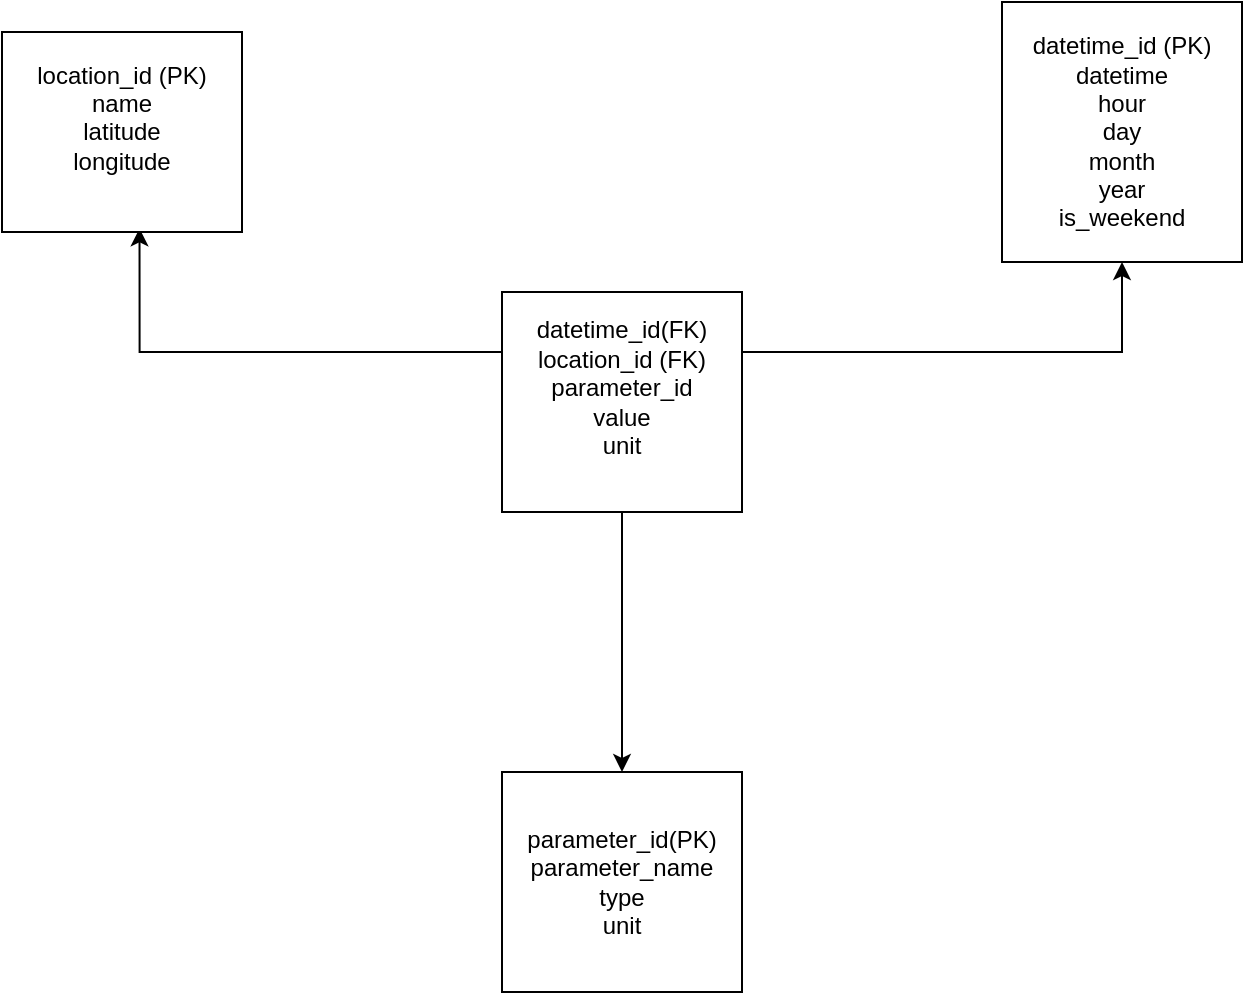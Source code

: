 <mxfile version="26.2.6">
  <diagram name="Page-1" id="wv-yWC4v_q_K-42xPpzR">
    <mxGraphModel dx="1044" dy="596" grid="1" gridSize="10" guides="1" tooltips="1" connect="1" arrows="1" fold="1" page="1" pageScale="1" pageWidth="850" pageHeight="1100" math="0" shadow="0">
      <root>
        <mxCell id="0" />
        <mxCell id="1" parent="0" />
        <mxCell id="UjcJU8ZWNqMab3md5jQs-4" style="edgeStyle=orthogonalEdgeStyle;rounded=0;orthogonalLoop=1;jettySize=auto;html=1;exitX=1;exitY=0.5;exitDx=0;exitDy=0;" edge="1" parent="1" source="UjcJU8ZWNqMab3md5jQs-2" target="UjcJU8ZWNqMab3md5jQs-5">
          <mxGeometry relative="1" as="geometry">
            <mxPoint x="640" y="330" as="targetPoint" />
            <Array as="points">
              <mxPoint x="500" y="330" />
              <mxPoint x="690" y="330" />
            </Array>
          </mxGeometry>
        </mxCell>
        <mxCell id="UjcJU8ZWNqMab3md5jQs-8" style="edgeStyle=orthogonalEdgeStyle;rounded=0;orthogonalLoop=1;jettySize=auto;html=1;entryX=0.573;entryY=0.982;entryDx=0;entryDy=0;entryPerimeter=0;" edge="1" parent="1" source="UjcJU8ZWNqMab3md5jQs-2" target="UjcJU8ZWNqMab3md5jQs-7">
          <mxGeometry relative="1" as="geometry">
            <mxPoint x="200" y="355" as="targetPoint" />
            <Array as="points">
              <mxPoint x="199" y="330" />
            </Array>
          </mxGeometry>
        </mxCell>
        <mxCell id="UjcJU8ZWNqMab3md5jQs-14" style="edgeStyle=orthogonalEdgeStyle;rounded=0;orthogonalLoop=1;jettySize=auto;html=1;" edge="1" parent="1" source="UjcJU8ZWNqMab3md5jQs-2" target="UjcJU8ZWNqMab3md5jQs-10">
          <mxGeometry relative="1" as="geometry" />
        </mxCell>
        <mxCell id="UjcJU8ZWNqMab3md5jQs-2" value="&lt;div&gt;datetime_id(FK)&lt;br&gt;location_id (FK)&lt;/div&gt;&lt;div&gt;parameter_id&lt;/div&gt;&lt;div&gt;value&lt;/div&gt;&lt;div&gt;unit&lt;/div&gt;&lt;div&gt;&lt;div&gt;&lt;br&gt;&lt;/div&gt;&lt;/div&gt;" style="rounded=0;whiteSpace=wrap;html=1;" vertex="1" parent="1">
          <mxGeometry x="380" y="300" width="120" height="110" as="geometry" />
        </mxCell>
        <mxCell id="UjcJU8ZWNqMab3md5jQs-5" value="datetime_id (PK)&lt;div&gt;datetime&lt;br&gt;&lt;div&gt;hour&lt;/div&gt;&lt;div&gt;day&lt;/div&gt;&lt;div&gt;month&lt;/div&gt;&lt;div&gt;year&lt;/div&gt;&lt;div&gt;is_weekend&lt;/div&gt;&lt;/div&gt;" style="rounded=0;whiteSpace=wrap;html=1;" vertex="1" parent="1">
          <mxGeometry x="630" y="155" width="120" height="130" as="geometry" />
        </mxCell>
        <mxCell id="UjcJU8ZWNqMab3md5jQs-7" value="location_id (PK)&lt;div&gt;name&lt;/div&gt;&lt;div&gt;latitude&lt;/div&gt;&lt;div&gt;longitude&lt;/div&gt;&lt;div&gt;&lt;br&gt;&lt;/div&gt;" style="rounded=0;whiteSpace=wrap;html=1;" vertex="1" parent="1">
          <mxGeometry x="130" y="170" width="120" height="100" as="geometry" />
        </mxCell>
        <mxCell id="UjcJU8ZWNqMab3md5jQs-10" value="parameter_id(PK)&lt;div&gt;parameter_name&lt;/div&gt;&lt;div&gt;type&lt;/div&gt;&lt;div&gt;unit&lt;/div&gt;" style="rounded=0;whiteSpace=wrap;html=1;" vertex="1" parent="1">
          <mxGeometry x="380" y="540" width="120" height="110" as="geometry" />
        </mxCell>
      </root>
    </mxGraphModel>
  </diagram>
</mxfile>
